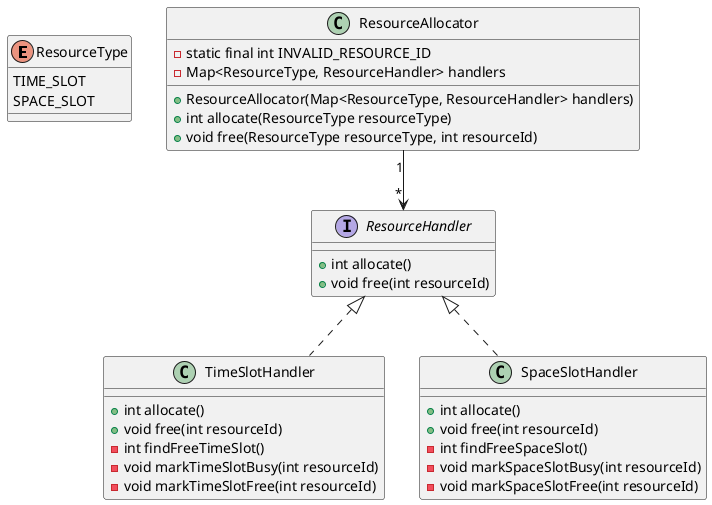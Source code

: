 @startuml ResourceAllocator(O)

enum ResourceType {
    TIME_SLOT
    SPACE_SLOT
}

interface ResourceHandler {
    + int allocate()
    + void free(int resourceId)
}

class ResourceAllocator {
    - static final int INVALID_RESOURCE_ID
    - Map<ResourceType, ResourceHandler> handlers
    + ResourceAllocator(Map<ResourceType, ResourceHandler> handlers)
    + int allocate(ResourceType resourceType)
    + void free(ResourceType resourceType, int resourceId)
}

class TimeSlotHandler {
    + int allocate()
    + void free(int resourceId)
    - int findFreeTimeSlot()
    - void markTimeSlotBusy(int resourceId)
    - void markTimeSlotFree(int resourceId)
}

class SpaceSlotHandler {
    + int allocate()
    + void free(int resourceId)
    - int findFreeSpaceSlot()
    - void markSpaceSlotBusy(int resourceId)
    - void markSpaceSlotFree(int resourceId)
}

ResourceAllocator "1" --> "*" ResourceHandler
ResourceHandler <|.. TimeSlotHandler
ResourceHandler <|.. SpaceSlotHandler

@enduml
